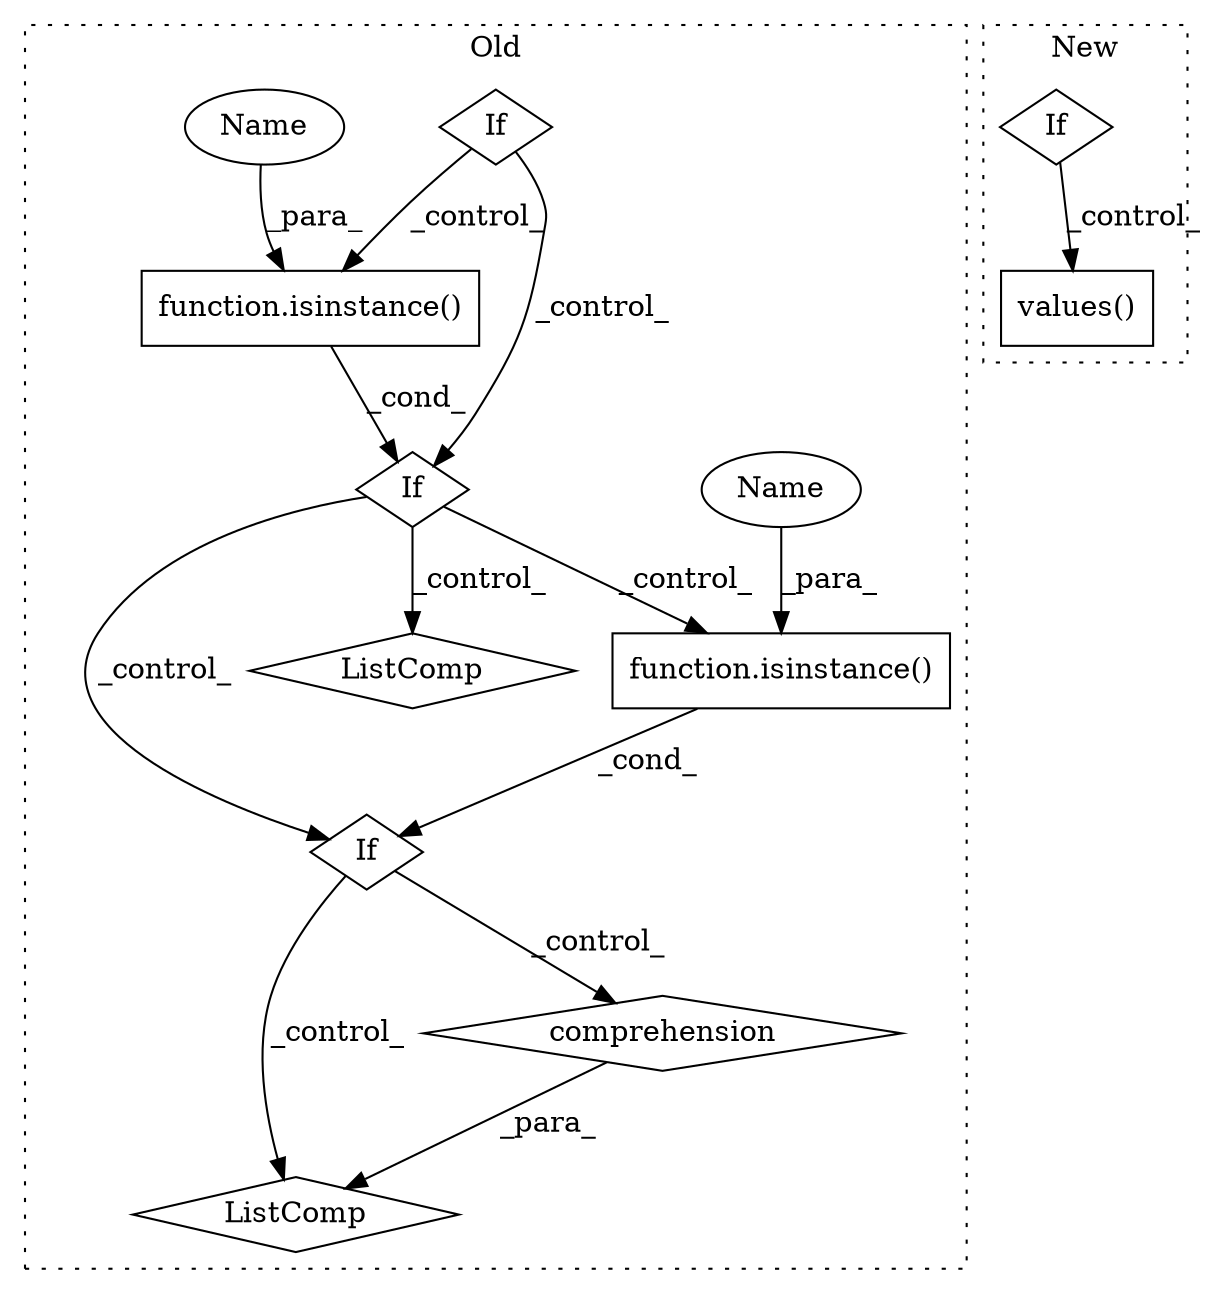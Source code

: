 digraph G {
subgraph cluster0 {
1 [label="function.isinstance()" a="75" s="1877,1898" l="11,1" shape="box"];
3 [label="If" a="96" s="1838" l="3" shape="diamond"];
4 [label="function.isinstance()" a="75" s="1700,1723" l="11,1" shape="box"];
5 [label="If" a="96" s="1697" l="3" shape="diamond"];
7 [label="ListComp" a="106" s="1916" l="28" shape="diamond"];
8 [label="If" a="96" s="1566" l="3" shape="diamond"];
9 [label="ListComp" a="106" s="1785" l="47" shape="diamond"];
10 [label="comprehension" a="45" s="1924" l="3" shape="diamond"];
11 [label="Name" a="87" s="1888" l="5" shape="ellipse"];
12 [label="Name" a="87" s="1711" l="5" shape="ellipse"];
label = "Old";
style="dotted";
}
subgraph cluster1 {
2 [label="values()" a="75" s="2275" l="14" shape="box"];
6 [label="If" a="96" s="1995" l="3" shape="diamond"];
label = "New";
style="dotted";
}
1 -> 3 [label="_cond_"];
3 -> 7 [label="_control_"];
3 -> 10 [label="_control_"];
4 -> 5 [label="_cond_"];
5 -> 1 [label="_control_"];
5 -> 9 [label="_control_"];
5 -> 3 [label="_control_"];
6 -> 2 [label="_control_"];
8 -> 5 [label="_control_"];
8 -> 4 [label="_control_"];
10 -> 7 [label="_para_"];
11 -> 1 [label="_para_"];
12 -> 4 [label="_para_"];
}